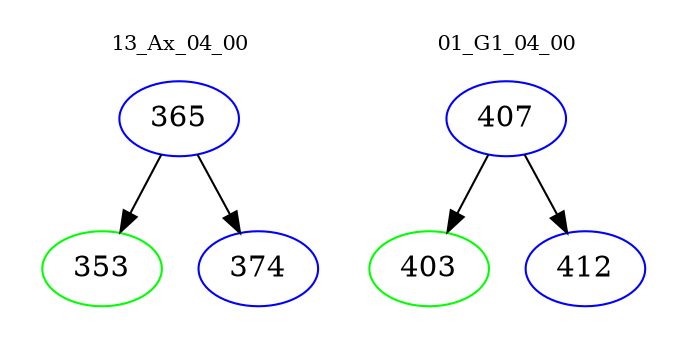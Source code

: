 digraph{
subgraph cluster_0 {
color = white
label = "13_Ax_04_00";
fontsize=10;
T0_365 [label="365", color="blue"]
T0_365 -> T0_353 [color="black"]
T0_353 [label="353", color="green"]
T0_365 -> T0_374 [color="black"]
T0_374 [label="374", color="blue"]
}
subgraph cluster_1 {
color = white
label = "01_G1_04_00";
fontsize=10;
T1_407 [label="407", color="blue"]
T1_407 -> T1_403 [color="black"]
T1_403 [label="403", color="green"]
T1_407 -> T1_412 [color="black"]
T1_412 [label="412", color="blue"]
}
}
